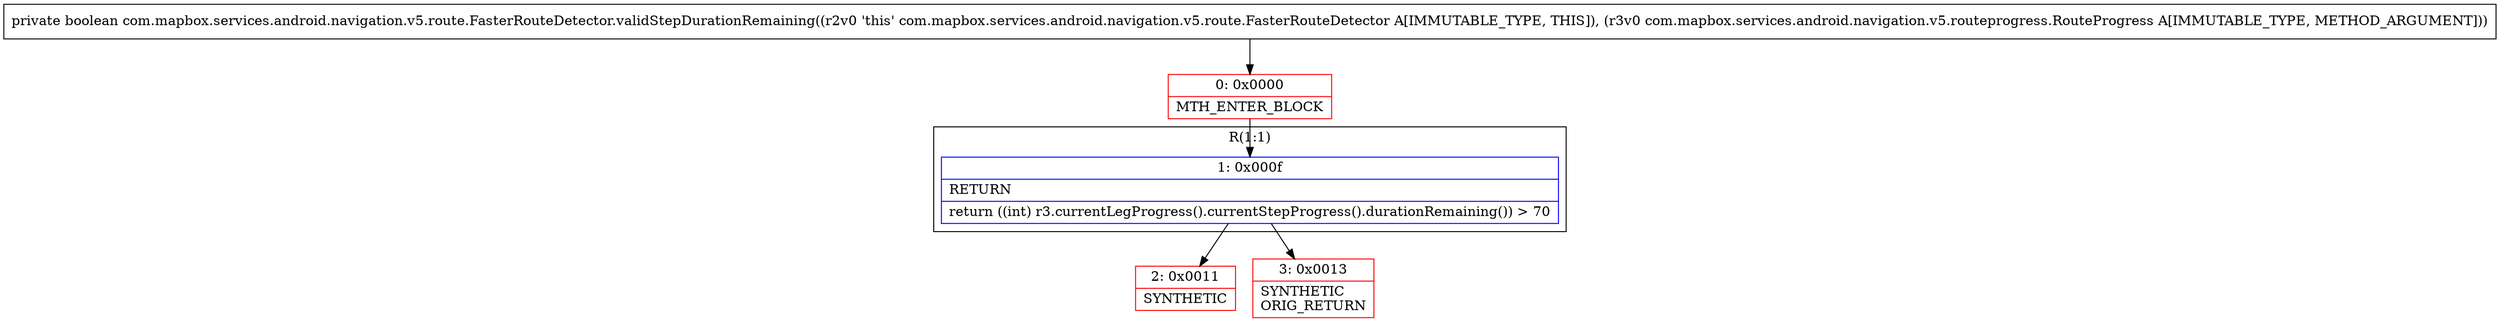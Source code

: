 digraph "CFG forcom.mapbox.services.android.navigation.v5.route.FasterRouteDetector.validStepDurationRemaining(Lcom\/mapbox\/services\/android\/navigation\/v5\/routeprogress\/RouteProgress;)Z" {
subgraph cluster_Region_146910295 {
label = "R(1:1)";
node [shape=record,color=blue];
Node_1 [shape=record,label="{1\:\ 0x000f|RETURN\l|return ((int) r3.currentLegProgress().currentStepProgress().durationRemaining()) \> 70\l}"];
}
Node_0 [shape=record,color=red,label="{0\:\ 0x0000|MTH_ENTER_BLOCK\l}"];
Node_2 [shape=record,color=red,label="{2\:\ 0x0011|SYNTHETIC\l}"];
Node_3 [shape=record,color=red,label="{3\:\ 0x0013|SYNTHETIC\lORIG_RETURN\l}"];
MethodNode[shape=record,label="{private boolean com.mapbox.services.android.navigation.v5.route.FasterRouteDetector.validStepDurationRemaining((r2v0 'this' com.mapbox.services.android.navigation.v5.route.FasterRouteDetector A[IMMUTABLE_TYPE, THIS]), (r3v0 com.mapbox.services.android.navigation.v5.routeprogress.RouteProgress A[IMMUTABLE_TYPE, METHOD_ARGUMENT])) }"];
MethodNode -> Node_0;
Node_1 -> Node_2;
Node_1 -> Node_3;
Node_0 -> Node_1;
}

